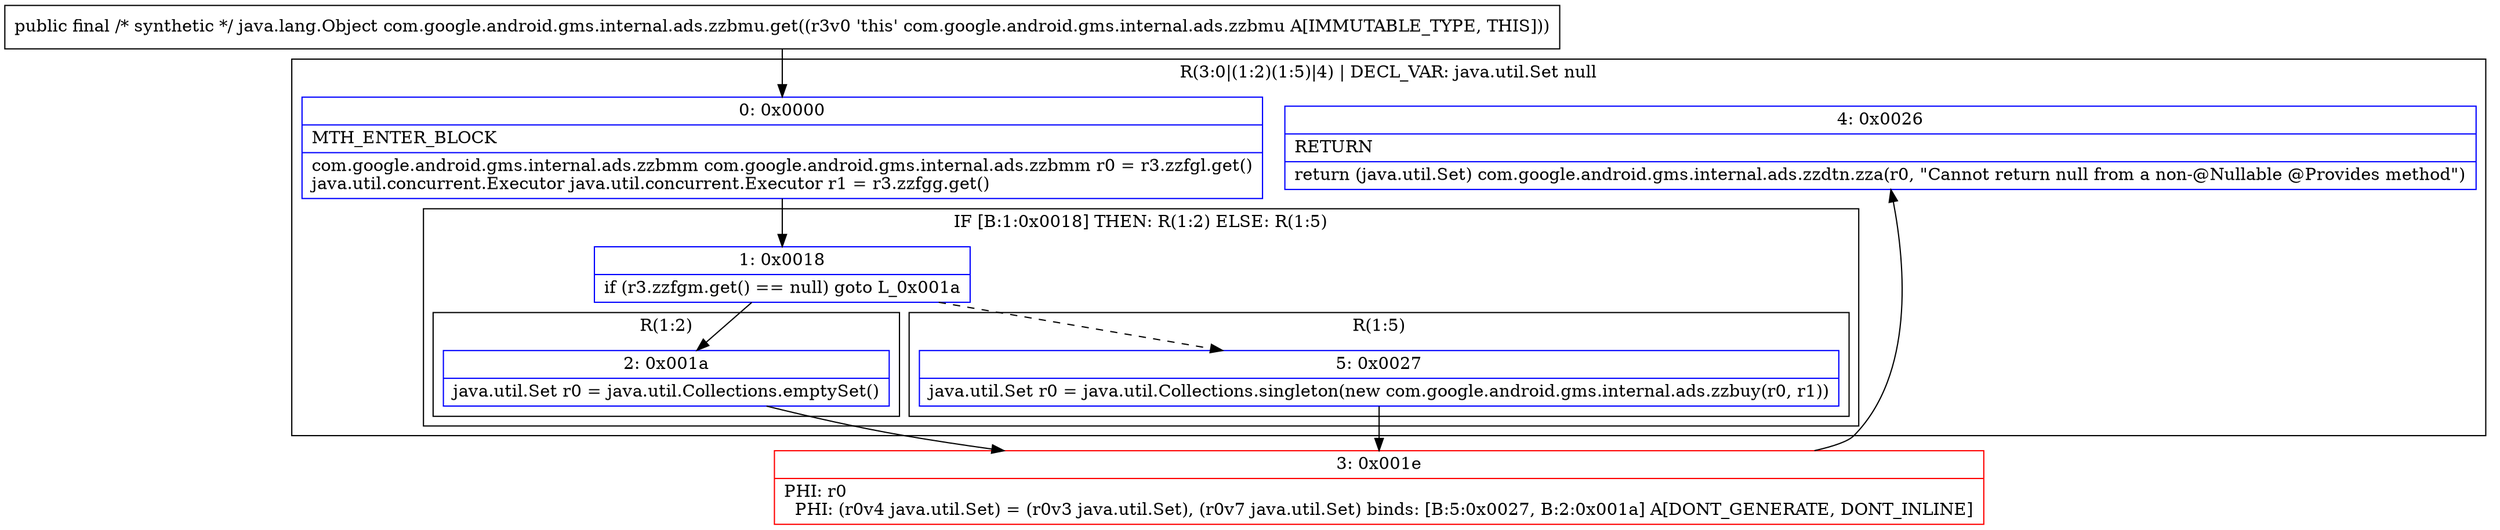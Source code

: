 digraph "CFG forcom.google.android.gms.internal.ads.zzbmu.get()Ljava\/lang\/Object;" {
subgraph cluster_Region_1900418926 {
label = "R(3:0|(1:2)(1:5)|4) | DECL_VAR: java.util.Set null\l";
node [shape=record,color=blue];
Node_0 [shape=record,label="{0\:\ 0x0000|MTH_ENTER_BLOCK\l|com.google.android.gms.internal.ads.zzbmm com.google.android.gms.internal.ads.zzbmm r0 = r3.zzfgl.get()\ljava.util.concurrent.Executor java.util.concurrent.Executor r1 = r3.zzfgg.get()\l}"];
subgraph cluster_IfRegion_1368363610 {
label = "IF [B:1:0x0018] THEN: R(1:2) ELSE: R(1:5)";
node [shape=record,color=blue];
Node_1 [shape=record,label="{1\:\ 0x0018|if (r3.zzfgm.get() == null) goto L_0x001a\l}"];
subgraph cluster_Region_2097946262 {
label = "R(1:2)";
node [shape=record,color=blue];
Node_2 [shape=record,label="{2\:\ 0x001a|java.util.Set r0 = java.util.Collections.emptySet()\l}"];
}
subgraph cluster_Region_698624699 {
label = "R(1:5)";
node [shape=record,color=blue];
Node_5 [shape=record,label="{5\:\ 0x0027|java.util.Set r0 = java.util.Collections.singleton(new com.google.android.gms.internal.ads.zzbuy(r0, r1))\l}"];
}
}
Node_4 [shape=record,label="{4\:\ 0x0026|RETURN\l|return (java.util.Set) com.google.android.gms.internal.ads.zzdtn.zza(r0, \"Cannot return null from a non\-@Nullable @Provides method\")\l}"];
}
Node_3 [shape=record,color=red,label="{3\:\ 0x001e|PHI: r0 \l  PHI: (r0v4 java.util.Set) = (r0v3 java.util.Set), (r0v7 java.util.Set) binds: [B:5:0x0027, B:2:0x001a] A[DONT_GENERATE, DONT_INLINE]\l}"];
MethodNode[shape=record,label="{public final \/* synthetic *\/ java.lang.Object com.google.android.gms.internal.ads.zzbmu.get((r3v0 'this' com.google.android.gms.internal.ads.zzbmu A[IMMUTABLE_TYPE, THIS])) }"];
MethodNode -> Node_0;
Node_0 -> Node_1;
Node_1 -> Node_2;
Node_1 -> Node_5[style=dashed];
Node_2 -> Node_3;
Node_5 -> Node_3;
Node_3 -> Node_4;
}


